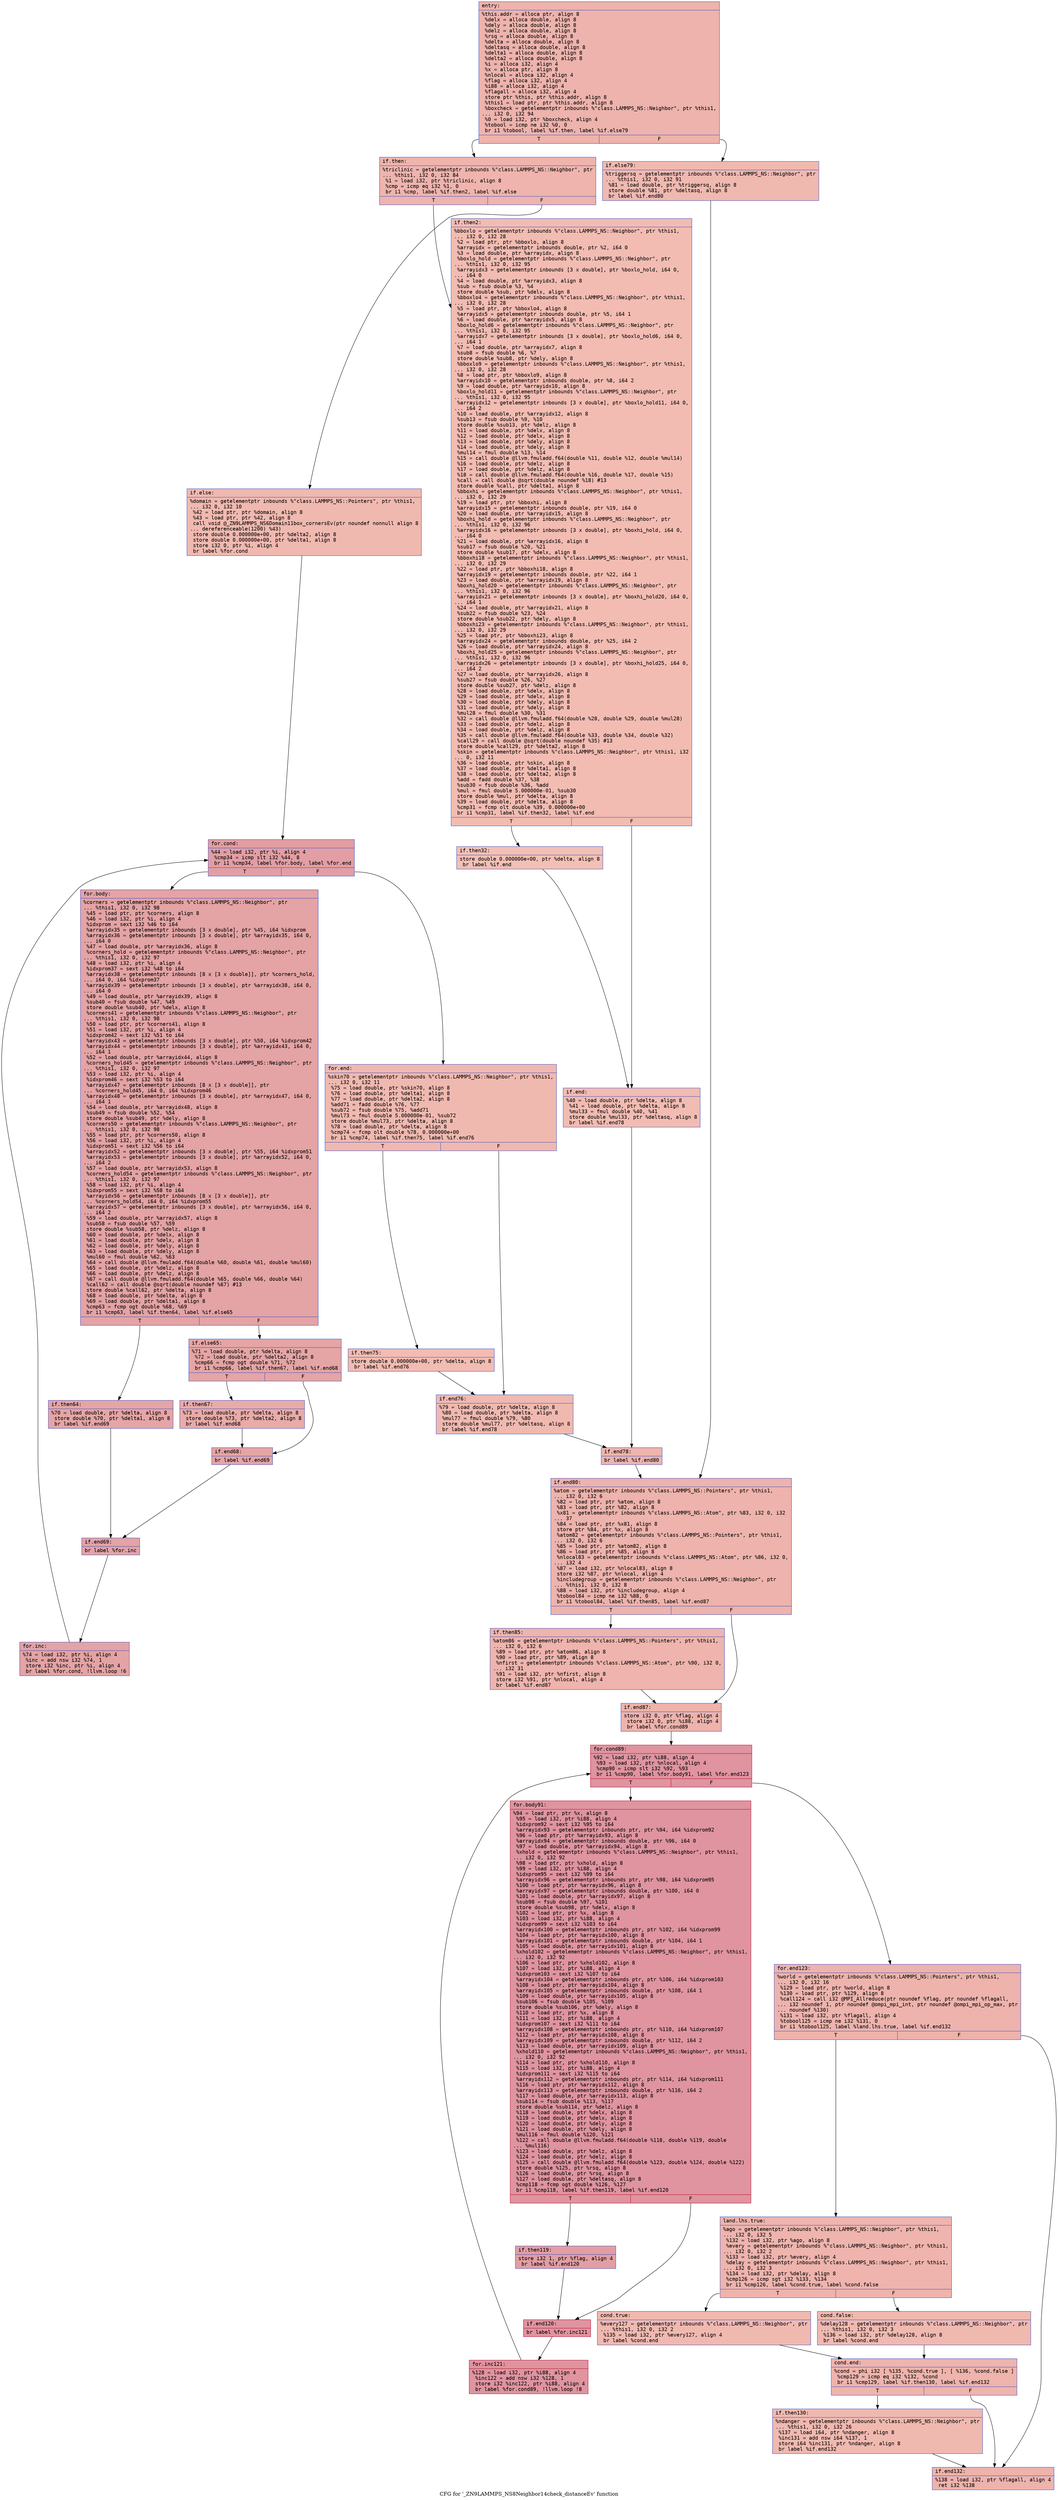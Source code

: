 digraph "CFG for '_ZN9LAMMPS_NS8Neighbor14check_distanceEv' function" {
	label="CFG for '_ZN9LAMMPS_NS8Neighbor14check_distanceEv' function";

	Node0x5563be020390 [shape=record,color="#3d50c3ff", style=filled, fillcolor="#d6524470" fontname="Courier",label="{entry:\l|  %this.addr = alloca ptr, align 8\l  %delx = alloca double, align 8\l  %dely = alloca double, align 8\l  %delz = alloca double, align 8\l  %rsq = alloca double, align 8\l  %delta = alloca double, align 8\l  %deltasq = alloca double, align 8\l  %delta1 = alloca double, align 8\l  %delta2 = alloca double, align 8\l  %i = alloca i32, align 4\l  %x = alloca ptr, align 8\l  %nlocal = alloca i32, align 4\l  %flag = alloca i32, align 4\l  %i88 = alloca i32, align 4\l  %flagall = alloca i32, align 4\l  store ptr %this, ptr %this.addr, align 8\l  %this1 = load ptr, ptr %this.addr, align 8\l  %boxcheck = getelementptr inbounds %\"class.LAMMPS_NS::Neighbor\", ptr %this1,\l... i32 0, i32 94\l  %0 = load i32, ptr %boxcheck, align 4\l  %tobool = icmp ne i32 %0, 0\l  br i1 %tobool, label %if.then, label %if.else79\l|{<s0>T|<s1>F}}"];
	Node0x5563be020390:s0 -> Node0x5563be021040[tooltip="entry -> if.then\nProbability 62.50%" ];
	Node0x5563be020390:s1 -> Node0x5563be0210b0[tooltip="entry -> if.else79\nProbability 37.50%" ];
	Node0x5563be021040 [shape=record,color="#3d50c3ff", style=filled, fillcolor="#d8564670" fontname="Courier",label="{if.then:\l|  %triclinic = getelementptr inbounds %\"class.LAMMPS_NS::Neighbor\", ptr\l... %this1, i32 0, i32 84\l  %1 = load i32, ptr %triclinic, align 8\l  %cmp = icmp eq i32 %1, 0\l  br i1 %cmp, label %if.then2, label %if.else\l|{<s0>T|<s1>F}}"];
	Node0x5563be021040:s0 -> Node0x5563be021400[tooltip="if.then -> if.then2\nProbability 37.50%" ];
	Node0x5563be021040:s1 -> Node0x5563be020a30[tooltip="if.then -> if.else\nProbability 62.50%" ];
	Node0x5563be021400 [shape=record,color="#3d50c3ff", style=filled, fillcolor="#e1675170" fontname="Courier",label="{if.then2:\l|  %bboxlo = getelementptr inbounds %\"class.LAMMPS_NS::Neighbor\", ptr %this1,\l... i32 0, i32 28\l  %2 = load ptr, ptr %bboxlo, align 8\l  %arrayidx = getelementptr inbounds double, ptr %2, i64 0\l  %3 = load double, ptr %arrayidx, align 8\l  %boxlo_hold = getelementptr inbounds %\"class.LAMMPS_NS::Neighbor\", ptr\l... %this1, i32 0, i32 95\l  %arrayidx3 = getelementptr inbounds [3 x double], ptr %boxlo_hold, i64 0,\l... i64 0\l  %4 = load double, ptr %arrayidx3, align 8\l  %sub = fsub double %3, %4\l  store double %sub, ptr %delx, align 8\l  %bboxlo4 = getelementptr inbounds %\"class.LAMMPS_NS::Neighbor\", ptr %this1,\l... i32 0, i32 28\l  %5 = load ptr, ptr %bboxlo4, align 8\l  %arrayidx5 = getelementptr inbounds double, ptr %5, i64 1\l  %6 = load double, ptr %arrayidx5, align 8\l  %boxlo_hold6 = getelementptr inbounds %\"class.LAMMPS_NS::Neighbor\", ptr\l... %this1, i32 0, i32 95\l  %arrayidx7 = getelementptr inbounds [3 x double], ptr %boxlo_hold6, i64 0,\l... i64 1\l  %7 = load double, ptr %arrayidx7, align 8\l  %sub8 = fsub double %6, %7\l  store double %sub8, ptr %dely, align 8\l  %bboxlo9 = getelementptr inbounds %\"class.LAMMPS_NS::Neighbor\", ptr %this1,\l... i32 0, i32 28\l  %8 = load ptr, ptr %bboxlo9, align 8\l  %arrayidx10 = getelementptr inbounds double, ptr %8, i64 2\l  %9 = load double, ptr %arrayidx10, align 8\l  %boxlo_hold11 = getelementptr inbounds %\"class.LAMMPS_NS::Neighbor\", ptr\l... %this1, i32 0, i32 95\l  %arrayidx12 = getelementptr inbounds [3 x double], ptr %boxlo_hold11, i64 0,\l... i64 2\l  %10 = load double, ptr %arrayidx12, align 8\l  %sub13 = fsub double %9, %10\l  store double %sub13, ptr %delz, align 8\l  %11 = load double, ptr %delx, align 8\l  %12 = load double, ptr %delx, align 8\l  %13 = load double, ptr %dely, align 8\l  %14 = load double, ptr %dely, align 8\l  %mul14 = fmul double %13, %14\l  %15 = call double @llvm.fmuladd.f64(double %11, double %12, double %mul14)\l  %16 = load double, ptr %delz, align 8\l  %17 = load double, ptr %delz, align 8\l  %18 = call double @llvm.fmuladd.f64(double %16, double %17, double %15)\l  %call = call double @sqrt(double noundef %18) #13\l  store double %call, ptr %delta1, align 8\l  %bboxhi = getelementptr inbounds %\"class.LAMMPS_NS::Neighbor\", ptr %this1,\l... i32 0, i32 29\l  %19 = load ptr, ptr %bboxhi, align 8\l  %arrayidx15 = getelementptr inbounds double, ptr %19, i64 0\l  %20 = load double, ptr %arrayidx15, align 8\l  %boxhi_hold = getelementptr inbounds %\"class.LAMMPS_NS::Neighbor\", ptr\l... %this1, i32 0, i32 96\l  %arrayidx16 = getelementptr inbounds [3 x double], ptr %boxhi_hold, i64 0,\l... i64 0\l  %21 = load double, ptr %arrayidx16, align 8\l  %sub17 = fsub double %20, %21\l  store double %sub17, ptr %delx, align 8\l  %bboxhi18 = getelementptr inbounds %\"class.LAMMPS_NS::Neighbor\", ptr %this1,\l... i32 0, i32 29\l  %22 = load ptr, ptr %bboxhi18, align 8\l  %arrayidx19 = getelementptr inbounds double, ptr %22, i64 1\l  %23 = load double, ptr %arrayidx19, align 8\l  %boxhi_hold20 = getelementptr inbounds %\"class.LAMMPS_NS::Neighbor\", ptr\l... %this1, i32 0, i32 96\l  %arrayidx21 = getelementptr inbounds [3 x double], ptr %boxhi_hold20, i64 0,\l... i64 1\l  %24 = load double, ptr %arrayidx21, align 8\l  %sub22 = fsub double %23, %24\l  store double %sub22, ptr %dely, align 8\l  %bboxhi23 = getelementptr inbounds %\"class.LAMMPS_NS::Neighbor\", ptr %this1,\l... i32 0, i32 29\l  %25 = load ptr, ptr %bboxhi23, align 8\l  %arrayidx24 = getelementptr inbounds double, ptr %25, i64 2\l  %26 = load double, ptr %arrayidx24, align 8\l  %boxhi_hold25 = getelementptr inbounds %\"class.LAMMPS_NS::Neighbor\", ptr\l... %this1, i32 0, i32 96\l  %arrayidx26 = getelementptr inbounds [3 x double], ptr %boxhi_hold25, i64 0,\l... i64 2\l  %27 = load double, ptr %arrayidx26, align 8\l  %sub27 = fsub double %26, %27\l  store double %sub27, ptr %delz, align 8\l  %28 = load double, ptr %delx, align 8\l  %29 = load double, ptr %delx, align 8\l  %30 = load double, ptr %dely, align 8\l  %31 = load double, ptr %dely, align 8\l  %mul28 = fmul double %30, %31\l  %32 = call double @llvm.fmuladd.f64(double %28, double %29, double %mul28)\l  %33 = load double, ptr %delz, align 8\l  %34 = load double, ptr %delz, align 8\l  %35 = call double @llvm.fmuladd.f64(double %33, double %34, double %32)\l  %call29 = call double @sqrt(double noundef %35) #13\l  store double %call29, ptr %delta2, align 8\l  %skin = getelementptr inbounds %\"class.LAMMPS_NS::Neighbor\", ptr %this1, i32\l... 0, i32 11\l  %36 = load double, ptr %skin, align 8\l  %37 = load double, ptr %delta1, align 8\l  %38 = load double, ptr %delta2, align 8\l  %add = fadd double %37, %38\l  %sub30 = fsub double %36, %add\l  %mul = fmul double 5.000000e-01, %sub30\l  store double %mul, ptr %delta, align 8\l  %39 = load double, ptr %delta, align 8\l  %cmp31 = fcmp olt double %39, 0.000000e+00\l  br i1 %cmp31, label %if.then32, label %if.end\l|{<s0>T|<s1>F}}"];
	Node0x5563be021400:s0 -> Node0x5563be025470[tooltip="if.then2 -> if.then32\nProbability 50.00%" ];
	Node0x5563be021400:s1 -> Node0x5563be0254c0[tooltip="if.then2 -> if.end\nProbability 50.00%" ];
	Node0x5563be025470 [shape=record,color="#3d50c3ff", style=filled, fillcolor="#e5705870" fontname="Courier",label="{if.then32:\l|  store double 0.000000e+00, ptr %delta, align 8\l  br label %if.end\l}"];
	Node0x5563be025470 -> Node0x5563be0254c0[tooltip="if.then32 -> if.end\nProbability 100.00%" ];
	Node0x5563be0254c0 [shape=record,color="#3d50c3ff", style=filled, fillcolor="#e1675170" fontname="Courier",label="{if.end:\l|  %40 = load double, ptr %delta, align 8\l  %41 = load double, ptr %delta, align 8\l  %mul33 = fmul double %40, %41\l  store double %mul33, ptr %deltasq, align 8\l  br label %if.end78\l}"];
	Node0x5563be0254c0 -> Node0x5563be025940[tooltip="if.end -> if.end78\nProbability 100.00%" ];
	Node0x5563be020a30 [shape=record,color="#3d50c3ff", style=filled, fillcolor="#de614d70" fontname="Courier",label="{if.else:\l|  %domain = getelementptr inbounds %\"class.LAMMPS_NS::Pointers\", ptr %this1,\l... i32 0, i32 10\l  %42 = load ptr, ptr %domain, align 8\l  %43 = load ptr, ptr %42, align 8\l  call void @_ZN9LAMMPS_NS6Domain11box_cornersEv(ptr noundef nonnull align 8\l... dereferenceable(1200) %43)\l  store double 0.000000e+00, ptr %delta2, align 8\l  store double 0.000000e+00, ptr %delta1, align 8\l  store i32 0, ptr %i, align 4\l  br label %for.cond\l}"];
	Node0x5563be020a30 -> Node0x5563be025fb0[tooltip="if.else -> for.cond\nProbability 100.00%" ];
	Node0x5563be025fb0 [shape=record,color="#3d50c3ff", style=filled, fillcolor="#be242e70" fontname="Courier",label="{for.cond:\l|  %44 = load i32, ptr %i, align 4\l  %cmp34 = icmp slt i32 %44, 8\l  br i1 %cmp34, label %for.body, label %for.end\l|{<s0>T|<s1>F}}"];
	Node0x5563be025fb0:s0 -> Node0x5563be026180[tooltip="for.cond -> for.body\nProbability 96.88%" ];
	Node0x5563be025fb0:s1 -> Node0x5563be026200[tooltip="for.cond -> for.end\nProbability 3.12%" ];
	Node0x5563be026180 [shape=record,color="#3d50c3ff", style=filled, fillcolor="#c32e3170" fontname="Courier",label="{for.body:\l|  %corners = getelementptr inbounds %\"class.LAMMPS_NS::Neighbor\", ptr\l... %this1, i32 0, i32 98\l  %45 = load ptr, ptr %corners, align 8\l  %46 = load i32, ptr %i, align 4\l  %idxprom = sext i32 %46 to i64\l  %arrayidx35 = getelementptr inbounds [3 x double], ptr %45, i64 %idxprom\l  %arrayidx36 = getelementptr inbounds [3 x double], ptr %arrayidx35, i64 0,\l... i64 0\l  %47 = load double, ptr %arrayidx36, align 8\l  %corners_hold = getelementptr inbounds %\"class.LAMMPS_NS::Neighbor\", ptr\l... %this1, i32 0, i32 97\l  %48 = load i32, ptr %i, align 4\l  %idxprom37 = sext i32 %48 to i64\l  %arrayidx38 = getelementptr inbounds [8 x [3 x double]], ptr %corners_hold,\l... i64 0, i64 %idxprom37\l  %arrayidx39 = getelementptr inbounds [3 x double], ptr %arrayidx38, i64 0,\l... i64 0\l  %49 = load double, ptr %arrayidx39, align 8\l  %sub40 = fsub double %47, %49\l  store double %sub40, ptr %delx, align 8\l  %corners41 = getelementptr inbounds %\"class.LAMMPS_NS::Neighbor\", ptr\l... %this1, i32 0, i32 98\l  %50 = load ptr, ptr %corners41, align 8\l  %51 = load i32, ptr %i, align 4\l  %idxprom42 = sext i32 %51 to i64\l  %arrayidx43 = getelementptr inbounds [3 x double], ptr %50, i64 %idxprom42\l  %arrayidx44 = getelementptr inbounds [3 x double], ptr %arrayidx43, i64 0,\l... i64 1\l  %52 = load double, ptr %arrayidx44, align 8\l  %corners_hold45 = getelementptr inbounds %\"class.LAMMPS_NS::Neighbor\", ptr\l... %this1, i32 0, i32 97\l  %53 = load i32, ptr %i, align 4\l  %idxprom46 = sext i32 %53 to i64\l  %arrayidx47 = getelementptr inbounds [8 x [3 x double]], ptr\l... %corners_hold45, i64 0, i64 %idxprom46\l  %arrayidx48 = getelementptr inbounds [3 x double], ptr %arrayidx47, i64 0,\l... i64 1\l  %54 = load double, ptr %arrayidx48, align 8\l  %sub49 = fsub double %52, %54\l  store double %sub49, ptr %dely, align 8\l  %corners50 = getelementptr inbounds %\"class.LAMMPS_NS::Neighbor\", ptr\l... %this1, i32 0, i32 98\l  %55 = load ptr, ptr %corners50, align 8\l  %56 = load i32, ptr %i, align 4\l  %idxprom51 = sext i32 %56 to i64\l  %arrayidx52 = getelementptr inbounds [3 x double], ptr %55, i64 %idxprom51\l  %arrayidx53 = getelementptr inbounds [3 x double], ptr %arrayidx52, i64 0,\l... i64 2\l  %57 = load double, ptr %arrayidx53, align 8\l  %corners_hold54 = getelementptr inbounds %\"class.LAMMPS_NS::Neighbor\", ptr\l... %this1, i32 0, i32 97\l  %58 = load i32, ptr %i, align 4\l  %idxprom55 = sext i32 %58 to i64\l  %arrayidx56 = getelementptr inbounds [8 x [3 x double]], ptr\l... %corners_hold54, i64 0, i64 %idxprom55\l  %arrayidx57 = getelementptr inbounds [3 x double], ptr %arrayidx56, i64 0,\l... i64 2\l  %59 = load double, ptr %arrayidx57, align 8\l  %sub58 = fsub double %57, %59\l  store double %sub58, ptr %delz, align 8\l  %60 = load double, ptr %delx, align 8\l  %61 = load double, ptr %delx, align 8\l  %62 = load double, ptr %dely, align 8\l  %63 = load double, ptr %dely, align 8\l  %mul60 = fmul double %62, %63\l  %64 = call double @llvm.fmuladd.f64(double %60, double %61, double %mul60)\l  %65 = load double, ptr %delz, align 8\l  %66 = load double, ptr %delz, align 8\l  %67 = call double @llvm.fmuladd.f64(double %65, double %66, double %64)\l  %call62 = call double @sqrt(double noundef %67) #13\l  store double %call62, ptr %delta, align 8\l  %68 = load double, ptr %delta, align 8\l  %69 = load double, ptr %delta1, align 8\l  %cmp63 = fcmp ogt double %68, %69\l  br i1 %cmp63, label %if.then64, label %if.else65\l|{<s0>T|<s1>F}}"];
	Node0x5563be026180:s0 -> Node0x5563be0299b0[tooltip="for.body -> if.then64\nProbability 50.00%" ];
	Node0x5563be026180:s1 -> Node0x5563be029a00[tooltip="for.body -> if.else65\nProbability 50.00%" ];
	Node0x5563be0299b0 [shape=record,color="#3d50c3ff", style=filled, fillcolor="#c5333470" fontname="Courier",label="{if.then64:\l|  %70 = load double, ptr %delta, align 8\l  store double %70, ptr %delta1, align 8\l  br label %if.end69\l}"];
	Node0x5563be0299b0 -> Node0x5563be029c80[tooltip="if.then64 -> if.end69\nProbability 100.00%" ];
	Node0x5563be029a00 [shape=record,color="#3d50c3ff", style=filled, fillcolor="#c5333470" fontname="Courier",label="{if.else65:\l|  %71 = load double, ptr %delta, align 8\l  %72 = load double, ptr %delta2, align 8\l  %cmp66 = fcmp ogt double %71, %72\l  br i1 %cmp66, label %if.then67, label %if.end68\l|{<s0>T|<s1>F}}"];
	Node0x5563be029a00:s0 -> Node0x5563be029f20[tooltip="if.else65 -> if.then67\nProbability 50.00%" ];
	Node0x5563be029a00:s1 -> Node0x5563be029fa0[tooltip="if.else65 -> if.end68\nProbability 50.00%" ];
	Node0x5563be029f20 [shape=record,color="#3d50c3ff", style=filled, fillcolor="#cc403a70" fontname="Courier",label="{if.then67:\l|  %73 = load double, ptr %delta, align 8\l  store double %73, ptr %delta2, align 8\l  br label %if.end68\l}"];
	Node0x5563be029f20 -> Node0x5563be029fa0[tooltip="if.then67 -> if.end68\nProbability 100.00%" ];
	Node0x5563be029fa0 [shape=record,color="#3d50c3ff", style=filled, fillcolor="#c5333470" fontname="Courier",label="{if.end68:\l|  br label %if.end69\l}"];
	Node0x5563be029fa0 -> Node0x5563be029c80[tooltip="if.end68 -> if.end69\nProbability 100.00%" ];
	Node0x5563be029c80 [shape=record,color="#3d50c3ff", style=filled, fillcolor="#c32e3170" fontname="Courier",label="{if.end69:\l|  br label %for.inc\l}"];
	Node0x5563be029c80 -> Node0x5563be02a330[tooltip="if.end69 -> for.inc\nProbability 100.00%" ];
	Node0x5563be02a330 [shape=record,color="#3d50c3ff", style=filled, fillcolor="#c32e3170" fontname="Courier",label="{for.inc:\l|  %74 = load i32, ptr %i, align 4\l  %inc = add nsw i32 %74, 1\l  store i32 %inc, ptr %i, align 4\l  br label %for.cond, !llvm.loop !6\l}"];
	Node0x5563be02a330 -> Node0x5563be025fb0[tooltip="for.inc -> for.cond\nProbability 100.00%" ];
	Node0x5563be026200 [shape=record,color="#3d50c3ff", style=filled, fillcolor="#de614d70" fontname="Courier",label="{for.end:\l|  %skin70 = getelementptr inbounds %\"class.LAMMPS_NS::Neighbor\", ptr %this1,\l... i32 0, i32 11\l  %75 = load double, ptr %skin70, align 8\l  %76 = load double, ptr %delta1, align 8\l  %77 = load double, ptr %delta2, align 8\l  %add71 = fadd double %76, %77\l  %sub72 = fsub double %75, %add71\l  %mul73 = fmul double 5.000000e-01, %sub72\l  store double %mul73, ptr %delta, align 8\l  %78 = load double, ptr %delta, align 8\l  %cmp74 = fcmp olt double %78, 0.000000e+00\l  br i1 %cmp74, label %if.then75, label %if.end76\l|{<s0>T|<s1>F}}"];
	Node0x5563be026200:s0 -> Node0x5563be02ad60[tooltip="for.end -> if.then75\nProbability 50.00%" ];
	Node0x5563be026200:s1 -> Node0x5563be02ade0[tooltip="for.end -> if.end76\nProbability 50.00%" ];
	Node0x5563be02ad60 [shape=record,color="#3d50c3ff", style=filled, fillcolor="#e1675170" fontname="Courier",label="{if.then75:\l|  store double 0.000000e+00, ptr %delta, align 8\l  br label %if.end76\l}"];
	Node0x5563be02ad60 -> Node0x5563be02ade0[tooltip="if.then75 -> if.end76\nProbability 100.00%" ];
	Node0x5563be02ade0 [shape=record,color="#3d50c3ff", style=filled, fillcolor="#de614d70" fontname="Courier",label="{if.end76:\l|  %79 = load double, ptr %delta, align 8\l  %80 = load double, ptr %delta, align 8\l  %mul77 = fmul double %79, %80\l  store double %mul77, ptr %deltasq, align 8\l  br label %if.end78\l}"];
	Node0x5563be02ade0 -> Node0x5563be025940[tooltip="if.end76 -> if.end78\nProbability 100.00%" ];
	Node0x5563be025940 [shape=record,color="#3d50c3ff", style=filled, fillcolor="#d8564670" fontname="Courier",label="{if.end78:\l|  br label %if.end80\l}"];
	Node0x5563be025940 -> Node0x5563be02b2e0[tooltip="if.end78 -> if.end80\nProbability 100.00%" ];
	Node0x5563be0210b0 [shape=record,color="#3d50c3ff", style=filled, fillcolor="#de614d70" fontname="Courier",label="{if.else79:\l|  %triggersq = getelementptr inbounds %\"class.LAMMPS_NS::Neighbor\", ptr\l... %this1, i32 0, i32 91\l  %81 = load double, ptr %triggersq, align 8\l  store double %81, ptr %deltasq, align 8\l  br label %if.end80\l}"];
	Node0x5563be0210b0 -> Node0x5563be02b2e0[tooltip="if.else79 -> if.end80\nProbability 100.00%" ];
	Node0x5563be02b2e0 [shape=record,color="#3d50c3ff", style=filled, fillcolor="#d6524470" fontname="Courier",label="{if.end80:\l|  %atom = getelementptr inbounds %\"class.LAMMPS_NS::Pointers\", ptr %this1,\l... i32 0, i32 6\l  %82 = load ptr, ptr %atom, align 8\l  %83 = load ptr, ptr %82, align 8\l  %x81 = getelementptr inbounds %\"class.LAMMPS_NS::Atom\", ptr %83, i32 0, i32\l... 37\l  %84 = load ptr, ptr %x81, align 8\l  store ptr %84, ptr %x, align 8\l  %atom82 = getelementptr inbounds %\"class.LAMMPS_NS::Pointers\", ptr %this1,\l... i32 0, i32 6\l  %85 = load ptr, ptr %atom82, align 8\l  %86 = load ptr, ptr %85, align 8\l  %nlocal83 = getelementptr inbounds %\"class.LAMMPS_NS::Atom\", ptr %86, i32 0,\l... i32 4\l  %87 = load i32, ptr %nlocal83, align 8\l  store i32 %87, ptr %nlocal, align 4\l  %includegroup = getelementptr inbounds %\"class.LAMMPS_NS::Neighbor\", ptr\l... %this1, i32 0, i32 8\l  %88 = load i32, ptr %includegroup, align 4\l  %tobool84 = icmp ne i32 %88, 0\l  br i1 %tobool84, label %if.then85, label %if.end87\l|{<s0>T|<s1>F}}"];
	Node0x5563be02b2e0:s0 -> Node0x5563be02c050[tooltip="if.end80 -> if.then85\nProbability 62.50%" ];
	Node0x5563be02b2e0:s1 -> Node0x5563be02c0d0[tooltip="if.end80 -> if.end87\nProbability 37.50%" ];
	Node0x5563be02c050 [shape=record,color="#3d50c3ff", style=filled, fillcolor="#d8564670" fontname="Courier",label="{if.then85:\l|  %atom86 = getelementptr inbounds %\"class.LAMMPS_NS::Pointers\", ptr %this1,\l... i32 0, i32 6\l  %89 = load ptr, ptr %atom86, align 8\l  %90 = load ptr, ptr %89, align 8\l  %nfirst = getelementptr inbounds %\"class.LAMMPS_NS::Atom\", ptr %90, i32 0,\l... i32 31\l  %91 = load i32, ptr %nfirst, align 8\l  store i32 %91, ptr %nlocal, align 4\l  br label %if.end87\l}"];
	Node0x5563be02c050 -> Node0x5563be02c0d0[tooltip="if.then85 -> if.end87\nProbability 100.00%" ];
	Node0x5563be02c0d0 [shape=record,color="#3d50c3ff", style=filled, fillcolor="#d6524470" fontname="Courier",label="{if.end87:\l|  store i32 0, ptr %flag, align 4\l  store i32 0, ptr %i88, align 4\l  br label %for.cond89\l}"];
	Node0x5563be02c0d0 -> Node0x5563be02c790[tooltip="if.end87 -> for.cond89\nProbability 100.00%" ];
	Node0x5563be02c790 [shape=record,color="#b70d28ff", style=filled, fillcolor="#b70d2870" fontname="Courier",label="{for.cond89:\l|  %92 = load i32, ptr %i88, align 4\l  %93 = load i32, ptr %nlocal, align 4\l  %cmp90 = icmp slt i32 %92, %93\l  br i1 %cmp90, label %for.body91, label %for.end123\l|{<s0>T|<s1>F}}"];
	Node0x5563be02c790:s0 -> Node0x5563be02ca30[tooltip="for.cond89 -> for.body91\nProbability 96.88%" ];
	Node0x5563be02c790:s1 -> Node0x5563be02cab0[tooltip="for.cond89 -> for.end123\nProbability 3.12%" ];
	Node0x5563be02ca30 [shape=record,color="#b70d28ff", style=filled, fillcolor="#b70d2870" fontname="Courier",label="{for.body91:\l|  %94 = load ptr, ptr %x, align 8\l  %95 = load i32, ptr %i88, align 4\l  %idxprom92 = sext i32 %95 to i64\l  %arrayidx93 = getelementptr inbounds ptr, ptr %94, i64 %idxprom92\l  %96 = load ptr, ptr %arrayidx93, align 8\l  %arrayidx94 = getelementptr inbounds double, ptr %96, i64 0\l  %97 = load double, ptr %arrayidx94, align 8\l  %xhold = getelementptr inbounds %\"class.LAMMPS_NS::Neighbor\", ptr %this1,\l... i32 0, i32 92\l  %98 = load ptr, ptr %xhold, align 8\l  %99 = load i32, ptr %i88, align 4\l  %idxprom95 = sext i32 %99 to i64\l  %arrayidx96 = getelementptr inbounds ptr, ptr %98, i64 %idxprom95\l  %100 = load ptr, ptr %arrayidx96, align 8\l  %arrayidx97 = getelementptr inbounds double, ptr %100, i64 0\l  %101 = load double, ptr %arrayidx97, align 8\l  %sub98 = fsub double %97, %101\l  store double %sub98, ptr %delx, align 8\l  %102 = load ptr, ptr %x, align 8\l  %103 = load i32, ptr %i88, align 4\l  %idxprom99 = sext i32 %103 to i64\l  %arrayidx100 = getelementptr inbounds ptr, ptr %102, i64 %idxprom99\l  %104 = load ptr, ptr %arrayidx100, align 8\l  %arrayidx101 = getelementptr inbounds double, ptr %104, i64 1\l  %105 = load double, ptr %arrayidx101, align 8\l  %xhold102 = getelementptr inbounds %\"class.LAMMPS_NS::Neighbor\", ptr %this1,\l... i32 0, i32 92\l  %106 = load ptr, ptr %xhold102, align 8\l  %107 = load i32, ptr %i88, align 4\l  %idxprom103 = sext i32 %107 to i64\l  %arrayidx104 = getelementptr inbounds ptr, ptr %106, i64 %idxprom103\l  %108 = load ptr, ptr %arrayidx104, align 8\l  %arrayidx105 = getelementptr inbounds double, ptr %108, i64 1\l  %109 = load double, ptr %arrayidx105, align 8\l  %sub106 = fsub double %105, %109\l  store double %sub106, ptr %dely, align 8\l  %110 = load ptr, ptr %x, align 8\l  %111 = load i32, ptr %i88, align 4\l  %idxprom107 = sext i32 %111 to i64\l  %arrayidx108 = getelementptr inbounds ptr, ptr %110, i64 %idxprom107\l  %112 = load ptr, ptr %arrayidx108, align 8\l  %arrayidx109 = getelementptr inbounds double, ptr %112, i64 2\l  %113 = load double, ptr %arrayidx109, align 8\l  %xhold110 = getelementptr inbounds %\"class.LAMMPS_NS::Neighbor\", ptr %this1,\l... i32 0, i32 92\l  %114 = load ptr, ptr %xhold110, align 8\l  %115 = load i32, ptr %i88, align 4\l  %idxprom111 = sext i32 %115 to i64\l  %arrayidx112 = getelementptr inbounds ptr, ptr %114, i64 %idxprom111\l  %116 = load ptr, ptr %arrayidx112, align 8\l  %arrayidx113 = getelementptr inbounds double, ptr %116, i64 2\l  %117 = load double, ptr %arrayidx113, align 8\l  %sub114 = fsub double %113, %117\l  store double %sub114, ptr %delz, align 8\l  %118 = load double, ptr %delx, align 8\l  %119 = load double, ptr %delx, align 8\l  %120 = load double, ptr %dely, align 8\l  %121 = load double, ptr %dely, align 8\l  %mul116 = fmul double %120, %121\l  %122 = call double @llvm.fmuladd.f64(double %118, double %119, double\l... %mul116)\l  %123 = load double, ptr %delz, align 8\l  %124 = load double, ptr %delz, align 8\l  %125 = call double @llvm.fmuladd.f64(double %123, double %124, double %122)\l  store double %125, ptr %rsq, align 8\l  %126 = load double, ptr %rsq, align 8\l  %127 = load double, ptr %deltasq, align 8\l  %cmp118 = fcmp ogt double %126, %127\l  br i1 %cmp118, label %if.then119, label %if.end120\l|{<s0>T|<s1>F}}"];
	Node0x5563be02ca30:s0 -> Node0x5563be02fc20[tooltip="for.body91 -> if.then119\nProbability 50.00%" ];
	Node0x5563be02ca30:s1 -> Node0x5563be02fc70[tooltip="for.body91 -> if.end120\nProbability 50.00%" ];
	Node0x5563be02fc20 [shape=record,color="#3d50c3ff", style=filled, fillcolor="#be242e70" fontname="Courier",label="{if.then119:\l|  store i32 1, ptr %flag, align 4\l  br label %if.end120\l}"];
	Node0x5563be02fc20 -> Node0x5563be02fc70[tooltip="if.then119 -> if.end120\nProbability 100.00%" ];
	Node0x5563be02fc70 [shape=record,color="#b70d28ff", style=filled, fillcolor="#b70d2870" fontname="Courier",label="{if.end120:\l|  br label %for.inc121\l}"];
	Node0x5563be02fc70 -> Node0x5563be02fe80[tooltip="if.end120 -> for.inc121\nProbability 100.00%" ];
	Node0x5563be02fe80 [shape=record,color="#b70d28ff", style=filled, fillcolor="#b70d2870" fontname="Courier",label="{for.inc121:\l|  %128 = load i32, ptr %i88, align 4\l  %inc122 = add nsw i32 %128, 1\l  store i32 %inc122, ptr %i88, align 4\l  br label %for.cond89, !llvm.loop !8\l}"];
	Node0x5563be02fe80 -> Node0x5563be02c790[tooltip="for.inc121 -> for.cond89\nProbability 100.00%" ];
	Node0x5563be02cab0 [shape=record,color="#3d50c3ff", style=filled, fillcolor="#d6524470" fontname="Courier",label="{for.end123:\l|  %world = getelementptr inbounds %\"class.LAMMPS_NS::Pointers\", ptr %this1,\l... i32 0, i32 16\l  %129 = load ptr, ptr %world, align 8\l  %130 = load ptr, ptr %129, align 8\l  %call124 = call i32 @MPI_Allreduce(ptr noundef %flag, ptr noundef %flagall,\l... i32 noundef 1, ptr noundef @ompi_mpi_int, ptr noundef @ompi_mpi_op_max, ptr\l... noundef %130)\l  %131 = load i32, ptr %flagall, align 4\l  %tobool125 = icmp ne i32 %131, 0\l  br i1 %tobool125, label %land.lhs.true, label %if.end132\l|{<s0>T|<s1>F}}"];
	Node0x5563be02cab0:s0 -> Node0x5563be0307d0[tooltip="for.end123 -> land.lhs.true\nProbability 62.50%" ];
	Node0x5563be02cab0:s1 -> Node0x5563be030850[tooltip="for.end123 -> if.end132\nProbability 37.50%" ];
	Node0x5563be0307d0 [shape=record,color="#3d50c3ff", style=filled, fillcolor="#d8564670" fontname="Courier",label="{land.lhs.true:\l|  %ago = getelementptr inbounds %\"class.LAMMPS_NS::Neighbor\", ptr %this1,\l... i32 0, i32 5\l  %132 = load i32, ptr %ago, align 8\l  %every = getelementptr inbounds %\"class.LAMMPS_NS::Neighbor\", ptr %this1,\l... i32 0, i32 2\l  %133 = load i32, ptr %every, align 4\l  %delay = getelementptr inbounds %\"class.LAMMPS_NS::Neighbor\", ptr %this1,\l... i32 0, i32 3\l  %134 = load i32, ptr %delay, align 8\l  %cmp126 = icmp sgt i32 %133, %134\l  br i1 %cmp126, label %cond.true, label %cond.false\l|{<s0>T|<s1>F}}"];
	Node0x5563be0307d0:s0 -> Node0x5563be030e30[tooltip="land.lhs.true -> cond.true\nProbability 50.00%" ];
	Node0x5563be0307d0:s1 -> Node0x5563be030eb0[tooltip="land.lhs.true -> cond.false\nProbability 50.00%" ];
	Node0x5563be030e30 [shape=record,color="#3d50c3ff", style=filled, fillcolor="#de614d70" fontname="Courier",label="{cond.true:\l|  %every127 = getelementptr inbounds %\"class.LAMMPS_NS::Neighbor\", ptr\l... %this1, i32 0, i32 2\l  %135 = load i32, ptr %every127, align 4\l  br label %cond.end\l}"];
	Node0x5563be030e30 -> Node0x5563be031150[tooltip="cond.true -> cond.end\nProbability 100.00%" ];
	Node0x5563be030eb0 [shape=record,color="#3d50c3ff", style=filled, fillcolor="#de614d70" fontname="Courier",label="{cond.false:\l|  %delay128 = getelementptr inbounds %\"class.LAMMPS_NS::Neighbor\", ptr\l... %this1, i32 0, i32 3\l  %136 = load i32, ptr %delay128, align 8\l  br label %cond.end\l}"];
	Node0x5563be030eb0 -> Node0x5563be031150[tooltip="cond.false -> cond.end\nProbability 100.00%" ];
	Node0x5563be031150 [shape=record,color="#3d50c3ff", style=filled, fillcolor="#d8564670" fontname="Courier",label="{cond.end:\l|  %cond = phi i32 [ %135, %cond.true ], [ %136, %cond.false ]\l  %cmp129 = icmp eq i32 %132, %cond\l  br i1 %cmp129, label %if.then130, label %if.end132\l|{<s0>T|<s1>F}}"];
	Node0x5563be031150:s0 -> Node0x5563be0314f0[tooltip="cond.end -> if.then130\nProbability 50.00%" ];
	Node0x5563be031150:s1 -> Node0x5563be030850[tooltip="cond.end -> if.end132\nProbability 50.00%" ];
	Node0x5563be0314f0 [shape=record,color="#3d50c3ff", style=filled, fillcolor="#de614d70" fontname="Courier",label="{if.then130:\l|  %ndanger = getelementptr inbounds %\"class.LAMMPS_NS::Neighbor\", ptr\l... %this1, i32 0, i32 26\l  %137 = load i64, ptr %ndanger, align 8\l  %inc131 = add nsw i64 %137, 1\l  store i64 %inc131, ptr %ndanger, align 8\l  br label %if.end132\l}"];
	Node0x5563be0314f0 -> Node0x5563be030850[tooltip="if.then130 -> if.end132\nProbability 100.00%" ];
	Node0x5563be030850 [shape=record,color="#3d50c3ff", style=filled, fillcolor="#d6524470" fontname="Courier",label="{if.end132:\l|  %138 = load i32, ptr %flagall, align 4\l  ret i32 %138\l}"];
}
